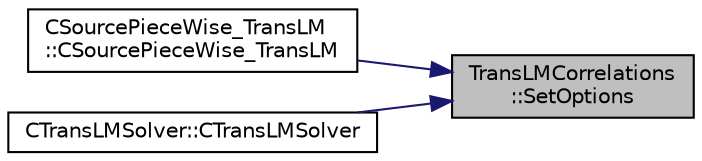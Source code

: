 digraph "TransLMCorrelations::SetOptions"
{
 // LATEX_PDF_SIZE
  edge [fontname="Helvetica",fontsize="10",labelfontname="Helvetica",labelfontsize="10"];
  node [fontname="Helvetica",fontsize="10",shape=record];
  rankdir="RL";
  Node1 [label="TransLMCorrelations\l::SetOptions",height=0.2,width=0.4,color="black", fillcolor="grey75", style="filled", fontcolor="black",tooltip="Set LM options."];
  Node1 -> Node2 [dir="back",color="midnightblue",fontsize="10",style="solid",fontname="Helvetica"];
  Node2 [label="CSourcePieceWise_TransLM\l::CSourcePieceWise_TransLM",height=0.2,width=0.4,color="black", fillcolor="white", style="filled",URL="$classCSourcePieceWise__TransLM.html#a2820c18cbbc4ca571b511a2b069fb9bd",tooltip="Constructor of the class."];
  Node1 -> Node3 [dir="back",color="midnightblue",fontsize="10",style="solid",fontname="Helvetica"];
  Node3 [label="CTransLMSolver::CTransLMSolver",height=0.2,width=0.4,color="black", fillcolor="white", style="filled",URL="$classCTransLMSolver.html#a4975cbf30f2954e3da1244832999eda0",tooltip=" "];
}

